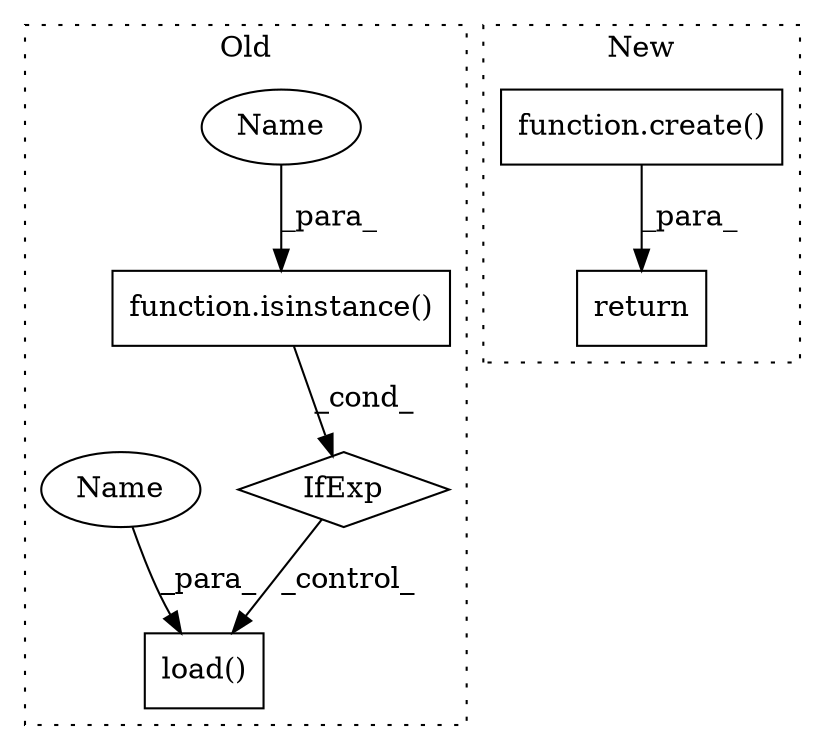 digraph G {
subgraph cluster0 {
1 [label="function.isinstance()" a="75" s="3058,3087" l="11,1" shape="box"];
3 [label="load()" a="75" s="3029,3053" l="11,1" shape="box"];
4 [label="IfExp" a="51" s="3054,3088" l="4,6" shape="diamond"];
6 [label="Name" a="87" s="3069" l="13" shape="ellipse"];
7 [label="Name" a="87" s="3040" l="13" shape="ellipse"];
label = "Old";
style="dotted";
}
subgraph cluster1 {
2 [label="function.create()" a="75" s="2731,2762" l="7,1" shape="box"];
5 [label="return" a="93" s="2724" l="7" shape="box"];
label = "New";
style="dotted";
}
1 -> 4 [label="_cond_"];
2 -> 5 [label="_para_"];
4 -> 3 [label="_control_"];
6 -> 1 [label="_para_"];
7 -> 3 [label="_para_"];
}